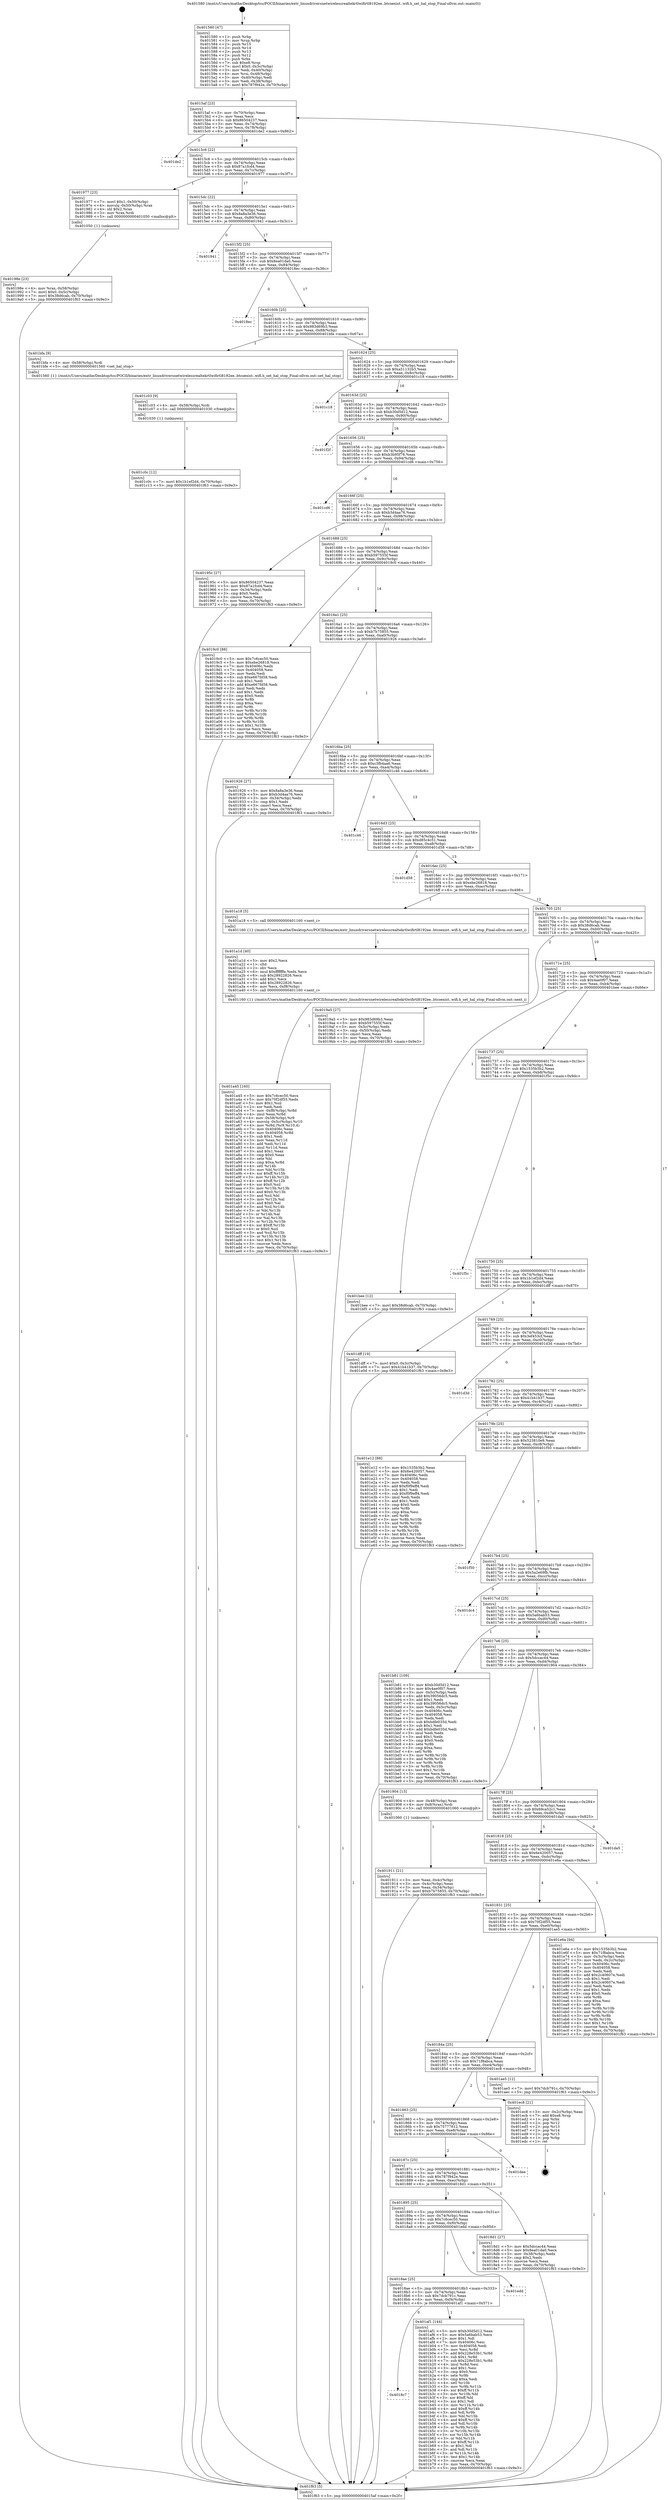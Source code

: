 digraph "0x401580" {
  label = "0x401580 (/mnt/c/Users/mathe/Desktop/tcc/POCII/binaries/extr_linuxdriversnetwirelessrealtekrtlwifirtl8192ee..btcoexist..wifi.h_set_hal_stop_Final-ollvm.out::main(0))"
  labelloc = "t"
  node[shape=record]

  Entry [label="",width=0.3,height=0.3,shape=circle,fillcolor=black,style=filled]
  "0x4015af" [label="{
     0x4015af [23]\l
     | [instrs]\l
     &nbsp;&nbsp;0x4015af \<+3\>: mov -0x70(%rbp),%eax\l
     &nbsp;&nbsp;0x4015b2 \<+2\>: mov %eax,%ecx\l
     &nbsp;&nbsp;0x4015b4 \<+6\>: sub $0x86504237,%ecx\l
     &nbsp;&nbsp;0x4015ba \<+3\>: mov %eax,-0x74(%rbp)\l
     &nbsp;&nbsp;0x4015bd \<+3\>: mov %ecx,-0x78(%rbp)\l
     &nbsp;&nbsp;0x4015c0 \<+6\>: je 0000000000401de2 \<main+0x862\>\l
  }"]
  "0x401de2" [label="{
     0x401de2\l
  }", style=dashed]
  "0x4015c6" [label="{
     0x4015c6 [22]\l
     | [instrs]\l
     &nbsp;&nbsp;0x4015c6 \<+5\>: jmp 00000000004015cb \<main+0x4b\>\l
     &nbsp;&nbsp;0x4015cb \<+3\>: mov -0x74(%rbp),%eax\l
     &nbsp;&nbsp;0x4015ce \<+5\>: sub $0x87a1fcd4,%eax\l
     &nbsp;&nbsp;0x4015d3 \<+3\>: mov %eax,-0x7c(%rbp)\l
     &nbsp;&nbsp;0x4015d6 \<+6\>: je 0000000000401977 \<main+0x3f7\>\l
  }"]
  Exit [label="",width=0.3,height=0.3,shape=circle,fillcolor=black,style=filled,peripheries=2]
  "0x401977" [label="{
     0x401977 [23]\l
     | [instrs]\l
     &nbsp;&nbsp;0x401977 \<+7\>: movl $0x1,-0x50(%rbp)\l
     &nbsp;&nbsp;0x40197e \<+4\>: movslq -0x50(%rbp),%rax\l
     &nbsp;&nbsp;0x401982 \<+4\>: shl $0x2,%rax\l
     &nbsp;&nbsp;0x401986 \<+3\>: mov %rax,%rdi\l
     &nbsp;&nbsp;0x401989 \<+5\>: call 0000000000401050 \<malloc@plt\>\l
     | [calls]\l
     &nbsp;&nbsp;0x401050 \{1\} (unknown)\l
  }"]
  "0x4015dc" [label="{
     0x4015dc [22]\l
     | [instrs]\l
     &nbsp;&nbsp;0x4015dc \<+5\>: jmp 00000000004015e1 \<main+0x61\>\l
     &nbsp;&nbsp;0x4015e1 \<+3\>: mov -0x74(%rbp),%eax\l
     &nbsp;&nbsp;0x4015e4 \<+5\>: sub $0x8a8a3e36,%eax\l
     &nbsp;&nbsp;0x4015e9 \<+3\>: mov %eax,-0x80(%rbp)\l
     &nbsp;&nbsp;0x4015ec \<+6\>: je 0000000000401941 \<main+0x3c1\>\l
  }"]
  "0x401c0c" [label="{
     0x401c0c [12]\l
     | [instrs]\l
     &nbsp;&nbsp;0x401c0c \<+7\>: movl $0x1b1ef2d4,-0x70(%rbp)\l
     &nbsp;&nbsp;0x401c13 \<+5\>: jmp 0000000000401f63 \<main+0x9e3\>\l
  }"]
  "0x401941" [label="{
     0x401941\l
  }", style=dashed]
  "0x4015f2" [label="{
     0x4015f2 [25]\l
     | [instrs]\l
     &nbsp;&nbsp;0x4015f2 \<+5\>: jmp 00000000004015f7 \<main+0x77\>\l
     &nbsp;&nbsp;0x4015f7 \<+3\>: mov -0x74(%rbp),%eax\l
     &nbsp;&nbsp;0x4015fa \<+5\>: sub $0x8ea01da0,%eax\l
     &nbsp;&nbsp;0x4015ff \<+6\>: mov %eax,-0x84(%rbp)\l
     &nbsp;&nbsp;0x401605 \<+6\>: je 00000000004018ec \<main+0x36c\>\l
  }"]
  "0x401c03" [label="{
     0x401c03 [9]\l
     | [instrs]\l
     &nbsp;&nbsp;0x401c03 \<+4\>: mov -0x58(%rbp),%rdi\l
     &nbsp;&nbsp;0x401c07 \<+5\>: call 0000000000401030 \<free@plt\>\l
     | [calls]\l
     &nbsp;&nbsp;0x401030 \{1\} (unknown)\l
  }"]
  "0x4018ec" [label="{
     0x4018ec\l
  }", style=dashed]
  "0x40160b" [label="{
     0x40160b [25]\l
     | [instrs]\l
     &nbsp;&nbsp;0x40160b \<+5\>: jmp 0000000000401610 \<main+0x90\>\l
     &nbsp;&nbsp;0x401610 \<+3\>: mov -0x74(%rbp),%eax\l
     &nbsp;&nbsp;0x401613 \<+5\>: sub $0x983d69b3,%eax\l
     &nbsp;&nbsp;0x401618 \<+6\>: mov %eax,-0x88(%rbp)\l
     &nbsp;&nbsp;0x40161e \<+6\>: je 0000000000401bfa \<main+0x67a\>\l
  }"]
  "0x4018c7" [label="{
     0x4018c7\l
  }", style=dashed]
  "0x401bfa" [label="{
     0x401bfa [9]\l
     | [instrs]\l
     &nbsp;&nbsp;0x401bfa \<+4\>: mov -0x58(%rbp),%rdi\l
     &nbsp;&nbsp;0x401bfe \<+5\>: call 0000000000401560 \<set_hal_stop\>\l
     | [calls]\l
     &nbsp;&nbsp;0x401560 \{1\} (/mnt/c/Users/mathe/Desktop/tcc/POCII/binaries/extr_linuxdriversnetwirelessrealtekrtlwifirtl8192ee..btcoexist..wifi.h_set_hal_stop_Final-ollvm.out::set_hal_stop)\l
  }"]
  "0x401624" [label="{
     0x401624 [25]\l
     | [instrs]\l
     &nbsp;&nbsp;0x401624 \<+5\>: jmp 0000000000401629 \<main+0xa9\>\l
     &nbsp;&nbsp;0x401629 \<+3\>: mov -0x74(%rbp),%eax\l
     &nbsp;&nbsp;0x40162c \<+5\>: sub $0xa51132b3,%eax\l
     &nbsp;&nbsp;0x401631 \<+6\>: mov %eax,-0x8c(%rbp)\l
     &nbsp;&nbsp;0x401637 \<+6\>: je 0000000000401c18 \<main+0x698\>\l
  }"]
  "0x401af1" [label="{
     0x401af1 [144]\l
     | [instrs]\l
     &nbsp;&nbsp;0x401af1 \<+5\>: mov $0xb30d5d12,%eax\l
     &nbsp;&nbsp;0x401af6 \<+5\>: mov $0x5a6bab53,%ecx\l
     &nbsp;&nbsp;0x401afb \<+2\>: mov $0x1,%dl\l
     &nbsp;&nbsp;0x401afd \<+7\>: mov 0x40406c,%esi\l
     &nbsp;&nbsp;0x401b04 \<+7\>: mov 0x404058,%edi\l
     &nbsp;&nbsp;0x401b0b \<+3\>: mov %esi,%r8d\l
     &nbsp;&nbsp;0x401b0e \<+7\>: add $0x228e53b1,%r8d\l
     &nbsp;&nbsp;0x401b15 \<+4\>: sub $0x1,%r8d\l
     &nbsp;&nbsp;0x401b19 \<+7\>: sub $0x228e53b1,%r8d\l
     &nbsp;&nbsp;0x401b20 \<+4\>: imul %r8d,%esi\l
     &nbsp;&nbsp;0x401b24 \<+3\>: and $0x1,%esi\l
     &nbsp;&nbsp;0x401b27 \<+3\>: cmp $0x0,%esi\l
     &nbsp;&nbsp;0x401b2a \<+4\>: sete %r9b\l
     &nbsp;&nbsp;0x401b2e \<+3\>: cmp $0xa,%edi\l
     &nbsp;&nbsp;0x401b31 \<+4\>: setl %r10b\l
     &nbsp;&nbsp;0x401b35 \<+3\>: mov %r9b,%r11b\l
     &nbsp;&nbsp;0x401b38 \<+4\>: xor $0xff,%r11b\l
     &nbsp;&nbsp;0x401b3c \<+3\>: mov %r10b,%bl\l
     &nbsp;&nbsp;0x401b3f \<+3\>: xor $0xff,%bl\l
     &nbsp;&nbsp;0x401b42 \<+3\>: xor $0x1,%dl\l
     &nbsp;&nbsp;0x401b45 \<+3\>: mov %r11b,%r14b\l
     &nbsp;&nbsp;0x401b48 \<+4\>: and $0xff,%r14b\l
     &nbsp;&nbsp;0x401b4c \<+3\>: and %dl,%r9b\l
     &nbsp;&nbsp;0x401b4f \<+3\>: mov %bl,%r15b\l
     &nbsp;&nbsp;0x401b52 \<+4\>: and $0xff,%r15b\l
     &nbsp;&nbsp;0x401b56 \<+3\>: and %dl,%r10b\l
     &nbsp;&nbsp;0x401b59 \<+3\>: or %r9b,%r14b\l
     &nbsp;&nbsp;0x401b5c \<+3\>: or %r10b,%r15b\l
     &nbsp;&nbsp;0x401b5f \<+3\>: xor %r15b,%r14b\l
     &nbsp;&nbsp;0x401b62 \<+3\>: or %bl,%r11b\l
     &nbsp;&nbsp;0x401b65 \<+4\>: xor $0xff,%r11b\l
     &nbsp;&nbsp;0x401b69 \<+3\>: or $0x1,%dl\l
     &nbsp;&nbsp;0x401b6c \<+3\>: and %dl,%r11b\l
     &nbsp;&nbsp;0x401b6f \<+3\>: or %r11b,%r14b\l
     &nbsp;&nbsp;0x401b72 \<+4\>: test $0x1,%r14b\l
     &nbsp;&nbsp;0x401b76 \<+3\>: cmovne %ecx,%eax\l
     &nbsp;&nbsp;0x401b79 \<+3\>: mov %eax,-0x70(%rbp)\l
     &nbsp;&nbsp;0x401b7c \<+5\>: jmp 0000000000401f63 \<main+0x9e3\>\l
  }"]
  "0x401c18" [label="{
     0x401c18\l
  }", style=dashed]
  "0x40163d" [label="{
     0x40163d [25]\l
     | [instrs]\l
     &nbsp;&nbsp;0x40163d \<+5\>: jmp 0000000000401642 \<main+0xc2\>\l
     &nbsp;&nbsp;0x401642 \<+3\>: mov -0x74(%rbp),%eax\l
     &nbsp;&nbsp;0x401645 \<+5\>: sub $0xb30d5d12,%eax\l
     &nbsp;&nbsp;0x40164a \<+6\>: mov %eax,-0x90(%rbp)\l
     &nbsp;&nbsp;0x401650 \<+6\>: je 0000000000401f2f \<main+0x9af\>\l
  }"]
  "0x4018ae" [label="{
     0x4018ae [25]\l
     | [instrs]\l
     &nbsp;&nbsp;0x4018ae \<+5\>: jmp 00000000004018b3 \<main+0x333\>\l
     &nbsp;&nbsp;0x4018b3 \<+3\>: mov -0x74(%rbp),%eax\l
     &nbsp;&nbsp;0x4018b6 \<+5\>: sub $0x7dcb791c,%eax\l
     &nbsp;&nbsp;0x4018bb \<+6\>: mov %eax,-0xf4(%rbp)\l
     &nbsp;&nbsp;0x4018c1 \<+6\>: je 0000000000401af1 \<main+0x571\>\l
  }"]
  "0x401f2f" [label="{
     0x401f2f\l
  }", style=dashed]
  "0x401656" [label="{
     0x401656 [25]\l
     | [instrs]\l
     &nbsp;&nbsp;0x401656 \<+5\>: jmp 000000000040165b \<main+0xdb\>\l
     &nbsp;&nbsp;0x40165b \<+3\>: mov -0x74(%rbp),%eax\l
     &nbsp;&nbsp;0x40165e \<+5\>: sub $0xb3b95f76,%eax\l
     &nbsp;&nbsp;0x401663 \<+6\>: mov %eax,-0x94(%rbp)\l
     &nbsp;&nbsp;0x401669 \<+6\>: je 0000000000401cd6 \<main+0x756\>\l
  }"]
  "0x401edd" [label="{
     0x401edd\l
  }", style=dashed]
  "0x401cd6" [label="{
     0x401cd6\l
  }", style=dashed]
  "0x40166f" [label="{
     0x40166f [25]\l
     | [instrs]\l
     &nbsp;&nbsp;0x40166f \<+5\>: jmp 0000000000401674 \<main+0xf4\>\l
     &nbsp;&nbsp;0x401674 \<+3\>: mov -0x74(%rbp),%eax\l
     &nbsp;&nbsp;0x401677 \<+5\>: sub $0xb3d4aa76,%eax\l
     &nbsp;&nbsp;0x40167c \<+6\>: mov %eax,-0x98(%rbp)\l
     &nbsp;&nbsp;0x401682 \<+6\>: je 000000000040195c \<main+0x3dc\>\l
  }"]
  "0x401a45" [label="{
     0x401a45 [160]\l
     | [instrs]\l
     &nbsp;&nbsp;0x401a45 \<+5\>: mov $0x7c6cec50,%ecx\l
     &nbsp;&nbsp;0x401a4a \<+5\>: mov $0x70f2df55,%edx\l
     &nbsp;&nbsp;0x401a4f \<+3\>: mov $0x1,%sil\l
     &nbsp;&nbsp;0x401a52 \<+2\>: xor %edi,%edi\l
     &nbsp;&nbsp;0x401a54 \<+7\>: mov -0xf8(%rbp),%r8d\l
     &nbsp;&nbsp;0x401a5b \<+4\>: imul %eax,%r8d\l
     &nbsp;&nbsp;0x401a5f \<+4\>: mov -0x58(%rbp),%r9\l
     &nbsp;&nbsp;0x401a63 \<+4\>: movslq -0x5c(%rbp),%r10\l
     &nbsp;&nbsp;0x401a67 \<+4\>: mov %r8d,(%r9,%r10,4)\l
     &nbsp;&nbsp;0x401a6b \<+7\>: mov 0x40406c,%eax\l
     &nbsp;&nbsp;0x401a72 \<+8\>: mov 0x404058,%r8d\l
     &nbsp;&nbsp;0x401a7a \<+3\>: sub $0x1,%edi\l
     &nbsp;&nbsp;0x401a7d \<+3\>: mov %eax,%r11d\l
     &nbsp;&nbsp;0x401a80 \<+3\>: add %edi,%r11d\l
     &nbsp;&nbsp;0x401a83 \<+4\>: imul %r11d,%eax\l
     &nbsp;&nbsp;0x401a87 \<+3\>: and $0x1,%eax\l
     &nbsp;&nbsp;0x401a8a \<+3\>: cmp $0x0,%eax\l
     &nbsp;&nbsp;0x401a8d \<+3\>: sete %bl\l
     &nbsp;&nbsp;0x401a90 \<+4\>: cmp $0xa,%r8d\l
     &nbsp;&nbsp;0x401a94 \<+4\>: setl %r14b\l
     &nbsp;&nbsp;0x401a98 \<+3\>: mov %bl,%r15b\l
     &nbsp;&nbsp;0x401a9b \<+4\>: xor $0xff,%r15b\l
     &nbsp;&nbsp;0x401a9f \<+3\>: mov %r14b,%r12b\l
     &nbsp;&nbsp;0x401aa2 \<+4\>: xor $0xff,%r12b\l
     &nbsp;&nbsp;0x401aa6 \<+4\>: xor $0x0,%sil\l
     &nbsp;&nbsp;0x401aaa \<+3\>: mov %r15b,%r13b\l
     &nbsp;&nbsp;0x401aad \<+4\>: and $0x0,%r13b\l
     &nbsp;&nbsp;0x401ab1 \<+3\>: and %sil,%bl\l
     &nbsp;&nbsp;0x401ab4 \<+3\>: mov %r12b,%al\l
     &nbsp;&nbsp;0x401ab7 \<+2\>: and $0x0,%al\l
     &nbsp;&nbsp;0x401ab9 \<+3\>: and %sil,%r14b\l
     &nbsp;&nbsp;0x401abc \<+3\>: or %bl,%r13b\l
     &nbsp;&nbsp;0x401abf \<+3\>: or %r14b,%al\l
     &nbsp;&nbsp;0x401ac2 \<+3\>: xor %al,%r13b\l
     &nbsp;&nbsp;0x401ac5 \<+3\>: or %r12b,%r15b\l
     &nbsp;&nbsp;0x401ac8 \<+4\>: xor $0xff,%r15b\l
     &nbsp;&nbsp;0x401acc \<+4\>: or $0x0,%sil\l
     &nbsp;&nbsp;0x401ad0 \<+3\>: and %sil,%r15b\l
     &nbsp;&nbsp;0x401ad3 \<+3\>: or %r15b,%r13b\l
     &nbsp;&nbsp;0x401ad6 \<+4\>: test $0x1,%r13b\l
     &nbsp;&nbsp;0x401ada \<+3\>: cmovne %edx,%ecx\l
     &nbsp;&nbsp;0x401add \<+3\>: mov %ecx,-0x70(%rbp)\l
     &nbsp;&nbsp;0x401ae0 \<+5\>: jmp 0000000000401f63 \<main+0x9e3\>\l
  }"]
  "0x40195c" [label="{
     0x40195c [27]\l
     | [instrs]\l
     &nbsp;&nbsp;0x40195c \<+5\>: mov $0x86504237,%eax\l
     &nbsp;&nbsp;0x401961 \<+5\>: mov $0x87a1fcd4,%ecx\l
     &nbsp;&nbsp;0x401966 \<+3\>: mov -0x34(%rbp),%edx\l
     &nbsp;&nbsp;0x401969 \<+3\>: cmp $0x0,%edx\l
     &nbsp;&nbsp;0x40196c \<+3\>: cmove %ecx,%eax\l
     &nbsp;&nbsp;0x40196f \<+3\>: mov %eax,-0x70(%rbp)\l
     &nbsp;&nbsp;0x401972 \<+5\>: jmp 0000000000401f63 \<main+0x9e3\>\l
  }"]
  "0x401688" [label="{
     0x401688 [25]\l
     | [instrs]\l
     &nbsp;&nbsp;0x401688 \<+5\>: jmp 000000000040168d \<main+0x10d\>\l
     &nbsp;&nbsp;0x40168d \<+3\>: mov -0x74(%rbp),%eax\l
     &nbsp;&nbsp;0x401690 \<+5\>: sub $0xb597555f,%eax\l
     &nbsp;&nbsp;0x401695 \<+6\>: mov %eax,-0x9c(%rbp)\l
     &nbsp;&nbsp;0x40169b \<+6\>: je 00000000004019c0 \<main+0x440\>\l
  }"]
  "0x401a1d" [label="{
     0x401a1d [40]\l
     | [instrs]\l
     &nbsp;&nbsp;0x401a1d \<+5\>: mov $0x2,%ecx\l
     &nbsp;&nbsp;0x401a22 \<+1\>: cltd\l
     &nbsp;&nbsp;0x401a23 \<+2\>: idiv %ecx\l
     &nbsp;&nbsp;0x401a25 \<+6\>: imul $0xfffffffe,%edx,%ecx\l
     &nbsp;&nbsp;0x401a2b \<+6\>: sub $0x28922826,%ecx\l
     &nbsp;&nbsp;0x401a31 \<+3\>: add $0x1,%ecx\l
     &nbsp;&nbsp;0x401a34 \<+6\>: add $0x28922826,%ecx\l
     &nbsp;&nbsp;0x401a3a \<+6\>: mov %ecx,-0xf8(%rbp)\l
     &nbsp;&nbsp;0x401a40 \<+5\>: call 0000000000401160 \<next_i\>\l
     | [calls]\l
     &nbsp;&nbsp;0x401160 \{1\} (/mnt/c/Users/mathe/Desktop/tcc/POCII/binaries/extr_linuxdriversnetwirelessrealtekrtlwifirtl8192ee..btcoexist..wifi.h_set_hal_stop_Final-ollvm.out::next_i)\l
  }"]
  "0x4019c0" [label="{
     0x4019c0 [88]\l
     | [instrs]\l
     &nbsp;&nbsp;0x4019c0 \<+5\>: mov $0x7c6cec50,%eax\l
     &nbsp;&nbsp;0x4019c5 \<+5\>: mov $0xebe26818,%ecx\l
     &nbsp;&nbsp;0x4019ca \<+7\>: mov 0x40406c,%edx\l
     &nbsp;&nbsp;0x4019d1 \<+7\>: mov 0x404058,%esi\l
     &nbsp;&nbsp;0x4019d8 \<+2\>: mov %edx,%edi\l
     &nbsp;&nbsp;0x4019da \<+6\>: sub $0xe667fd58,%edi\l
     &nbsp;&nbsp;0x4019e0 \<+3\>: sub $0x1,%edi\l
     &nbsp;&nbsp;0x4019e3 \<+6\>: add $0xe667fd58,%edi\l
     &nbsp;&nbsp;0x4019e9 \<+3\>: imul %edi,%edx\l
     &nbsp;&nbsp;0x4019ec \<+3\>: and $0x1,%edx\l
     &nbsp;&nbsp;0x4019ef \<+3\>: cmp $0x0,%edx\l
     &nbsp;&nbsp;0x4019f2 \<+4\>: sete %r8b\l
     &nbsp;&nbsp;0x4019f6 \<+3\>: cmp $0xa,%esi\l
     &nbsp;&nbsp;0x4019f9 \<+4\>: setl %r9b\l
     &nbsp;&nbsp;0x4019fd \<+3\>: mov %r8b,%r10b\l
     &nbsp;&nbsp;0x401a00 \<+3\>: and %r9b,%r10b\l
     &nbsp;&nbsp;0x401a03 \<+3\>: xor %r9b,%r8b\l
     &nbsp;&nbsp;0x401a06 \<+3\>: or %r8b,%r10b\l
     &nbsp;&nbsp;0x401a09 \<+4\>: test $0x1,%r10b\l
     &nbsp;&nbsp;0x401a0d \<+3\>: cmovne %ecx,%eax\l
     &nbsp;&nbsp;0x401a10 \<+3\>: mov %eax,-0x70(%rbp)\l
     &nbsp;&nbsp;0x401a13 \<+5\>: jmp 0000000000401f63 \<main+0x9e3\>\l
  }"]
  "0x4016a1" [label="{
     0x4016a1 [25]\l
     | [instrs]\l
     &nbsp;&nbsp;0x4016a1 \<+5\>: jmp 00000000004016a6 \<main+0x126\>\l
     &nbsp;&nbsp;0x4016a6 \<+3\>: mov -0x74(%rbp),%eax\l
     &nbsp;&nbsp;0x4016a9 \<+5\>: sub $0xb7b75855,%eax\l
     &nbsp;&nbsp;0x4016ae \<+6\>: mov %eax,-0xa0(%rbp)\l
     &nbsp;&nbsp;0x4016b4 \<+6\>: je 0000000000401926 \<main+0x3a6\>\l
  }"]
  "0x40198e" [label="{
     0x40198e [23]\l
     | [instrs]\l
     &nbsp;&nbsp;0x40198e \<+4\>: mov %rax,-0x58(%rbp)\l
     &nbsp;&nbsp;0x401992 \<+7\>: movl $0x0,-0x5c(%rbp)\l
     &nbsp;&nbsp;0x401999 \<+7\>: movl $0x38d6cab,-0x70(%rbp)\l
     &nbsp;&nbsp;0x4019a0 \<+5\>: jmp 0000000000401f63 \<main+0x9e3\>\l
  }"]
  "0x401926" [label="{
     0x401926 [27]\l
     | [instrs]\l
     &nbsp;&nbsp;0x401926 \<+5\>: mov $0x8a8a3e36,%eax\l
     &nbsp;&nbsp;0x40192b \<+5\>: mov $0xb3d4aa76,%ecx\l
     &nbsp;&nbsp;0x401930 \<+3\>: mov -0x34(%rbp),%edx\l
     &nbsp;&nbsp;0x401933 \<+3\>: cmp $0x1,%edx\l
     &nbsp;&nbsp;0x401936 \<+3\>: cmovl %ecx,%eax\l
     &nbsp;&nbsp;0x401939 \<+3\>: mov %eax,-0x70(%rbp)\l
     &nbsp;&nbsp;0x40193c \<+5\>: jmp 0000000000401f63 \<main+0x9e3\>\l
  }"]
  "0x4016ba" [label="{
     0x4016ba [25]\l
     | [instrs]\l
     &nbsp;&nbsp;0x4016ba \<+5\>: jmp 00000000004016bf \<main+0x13f\>\l
     &nbsp;&nbsp;0x4016bf \<+3\>: mov -0x74(%rbp),%eax\l
     &nbsp;&nbsp;0x4016c2 \<+5\>: sub $0xc3fb4aa6,%eax\l
     &nbsp;&nbsp;0x4016c7 \<+6\>: mov %eax,-0xa4(%rbp)\l
     &nbsp;&nbsp;0x4016cd \<+6\>: je 0000000000401c46 \<main+0x6c6\>\l
  }"]
  "0x401911" [label="{
     0x401911 [21]\l
     | [instrs]\l
     &nbsp;&nbsp;0x401911 \<+3\>: mov %eax,-0x4c(%rbp)\l
     &nbsp;&nbsp;0x401914 \<+3\>: mov -0x4c(%rbp),%eax\l
     &nbsp;&nbsp;0x401917 \<+3\>: mov %eax,-0x34(%rbp)\l
     &nbsp;&nbsp;0x40191a \<+7\>: movl $0xb7b75855,-0x70(%rbp)\l
     &nbsp;&nbsp;0x401921 \<+5\>: jmp 0000000000401f63 \<main+0x9e3\>\l
  }"]
  "0x401c46" [label="{
     0x401c46\l
  }", style=dashed]
  "0x4016d3" [label="{
     0x4016d3 [25]\l
     | [instrs]\l
     &nbsp;&nbsp;0x4016d3 \<+5\>: jmp 00000000004016d8 \<main+0x158\>\l
     &nbsp;&nbsp;0x4016d8 \<+3\>: mov -0x74(%rbp),%eax\l
     &nbsp;&nbsp;0x4016db \<+5\>: sub $0xd85c4c51,%eax\l
     &nbsp;&nbsp;0x4016e0 \<+6\>: mov %eax,-0xa8(%rbp)\l
     &nbsp;&nbsp;0x4016e6 \<+6\>: je 0000000000401d58 \<main+0x7d8\>\l
  }"]
  "0x401580" [label="{
     0x401580 [47]\l
     | [instrs]\l
     &nbsp;&nbsp;0x401580 \<+1\>: push %rbp\l
     &nbsp;&nbsp;0x401581 \<+3\>: mov %rsp,%rbp\l
     &nbsp;&nbsp;0x401584 \<+2\>: push %r15\l
     &nbsp;&nbsp;0x401586 \<+2\>: push %r14\l
     &nbsp;&nbsp;0x401588 \<+2\>: push %r13\l
     &nbsp;&nbsp;0x40158a \<+2\>: push %r12\l
     &nbsp;&nbsp;0x40158c \<+1\>: push %rbx\l
     &nbsp;&nbsp;0x40158d \<+7\>: sub $0xe8,%rsp\l
     &nbsp;&nbsp;0x401594 \<+7\>: movl $0x0,-0x3c(%rbp)\l
     &nbsp;&nbsp;0x40159b \<+3\>: mov %edi,-0x40(%rbp)\l
     &nbsp;&nbsp;0x40159e \<+4\>: mov %rsi,-0x48(%rbp)\l
     &nbsp;&nbsp;0x4015a2 \<+3\>: mov -0x40(%rbp),%edi\l
     &nbsp;&nbsp;0x4015a5 \<+3\>: mov %edi,-0x38(%rbp)\l
     &nbsp;&nbsp;0x4015a8 \<+7\>: movl $0x787f942e,-0x70(%rbp)\l
  }"]
  "0x401d58" [label="{
     0x401d58\l
  }", style=dashed]
  "0x4016ec" [label="{
     0x4016ec [25]\l
     | [instrs]\l
     &nbsp;&nbsp;0x4016ec \<+5\>: jmp 00000000004016f1 \<main+0x171\>\l
     &nbsp;&nbsp;0x4016f1 \<+3\>: mov -0x74(%rbp),%eax\l
     &nbsp;&nbsp;0x4016f4 \<+5\>: sub $0xebe26818,%eax\l
     &nbsp;&nbsp;0x4016f9 \<+6\>: mov %eax,-0xac(%rbp)\l
     &nbsp;&nbsp;0x4016ff \<+6\>: je 0000000000401a18 \<main+0x498\>\l
  }"]
  "0x401f63" [label="{
     0x401f63 [5]\l
     | [instrs]\l
     &nbsp;&nbsp;0x401f63 \<+5\>: jmp 00000000004015af \<main+0x2f\>\l
  }"]
  "0x401a18" [label="{
     0x401a18 [5]\l
     | [instrs]\l
     &nbsp;&nbsp;0x401a18 \<+5\>: call 0000000000401160 \<next_i\>\l
     | [calls]\l
     &nbsp;&nbsp;0x401160 \{1\} (/mnt/c/Users/mathe/Desktop/tcc/POCII/binaries/extr_linuxdriversnetwirelessrealtekrtlwifirtl8192ee..btcoexist..wifi.h_set_hal_stop_Final-ollvm.out::next_i)\l
  }"]
  "0x401705" [label="{
     0x401705 [25]\l
     | [instrs]\l
     &nbsp;&nbsp;0x401705 \<+5\>: jmp 000000000040170a \<main+0x18a\>\l
     &nbsp;&nbsp;0x40170a \<+3\>: mov -0x74(%rbp),%eax\l
     &nbsp;&nbsp;0x40170d \<+5\>: sub $0x38d6cab,%eax\l
     &nbsp;&nbsp;0x401712 \<+6\>: mov %eax,-0xb0(%rbp)\l
     &nbsp;&nbsp;0x401718 \<+6\>: je 00000000004019a5 \<main+0x425\>\l
  }"]
  "0x401895" [label="{
     0x401895 [25]\l
     | [instrs]\l
     &nbsp;&nbsp;0x401895 \<+5\>: jmp 000000000040189a \<main+0x31a\>\l
     &nbsp;&nbsp;0x40189a \<+3\>: mov -0x74(%rbp),%eax\l
     &nbsp;&nbsp;0x40189d \<+5\>: sub $0x7c6cec50,%eax\l
     &nbsp;&nbsp;0x4018a2 \<+6\>: mov %eax,-0xf0(%rbp)\l
     &nbsp;&nbsp;0x4018a8 \<+6\>: je 0000000000401edd \<main+0x95d\>\l
  }"]
  "0x4019a5" [label="{
     0x4019a5 [27]\l
     | [instrs]\l
     &nbsp;&nbsp;0x4019a5 \<+5\>: mov $0x983d69b3,%eax\l
     &nbsp;&nbsp;0x4019aa \<+5\>: mov $0xb597555f,%ecx\l
     &nbsp;&nbsp;0x4019af \<+3\>: mov -0x5c(%rbp),%edx\l
     &nbsp;&nbsp;0x4019b2 \<+3\>: cmp -0x50(%rbp),%edx\l
     &nbsp;&nbsp;0x4019b5 \<+3\>: cmovl %ecx,%eax\l
     &nbsp;&nbsp;0x4019b8 \<+3\>: mov %eax,-0x70(%rbp)\l
     &nbsp;&nbsp;0x4019bb \<+5\>: jmp 0000000000401f63 \<main+0x9e3\>\l
  }"]
  "0x40171e" [label="{
     0x40171e [25]\l
     | [instrs]\l
     &nbsp;&nbsp;0x40171e \<+5\>: jmp 0000000000401723 \<main+0x1a3\>\l
     &nbsp;&nbsp;0x401723 \<+3\>: mov -0x74(%rbp),%eax\l
     &nbsp;&nbsp;0x401726 \<+5\>: sub $0x4ae0f07,%eax\l
     &nbsp;&nbsp;0x40172b \<+6\>: mov %eax,-0xb4(%rbp)\l
     &nbsp;&nbsp;0x401731 \<+6\>: je 0000000000401bee \<main+0x66e\>\l
  }"]
  "0x4018d1" [label="{
     0x4018d1 [27]\l
     | [instrs]\l
     &nbsp;&nbsp;0x4018d1 \<+5\>: mov $0x5dccac44,%eax\l
     &nbsp;&nbsp;0x4018d6 \<+5\>: mov $0x8ea01da0,%ecx\l
     &nbsp;&nbsp;0x4018db \<+3\>: mov -0x38(%rbp),%edx\l
     &nbsp;&nbsp;0x4018de \<+3\>: cmp $0x2,%edx\l
     &nbsp;&nbsp;0x4018e1 \<+3\>: cmovne %ecx,%eax\l
     &nbsp;&nbsp;0x4018e4 \<+3\>: mov %eax,-0x70(%rbp)\l
     &nbsp;&nbsp;0x4018e7 \<+5\>: jmp 0000000000401f63 \<main+0x9e3\>\l
  }"]
  "0x401bee" [label="{
     0x401bee [12]\l
     | [instrs]\l
     &nbsp;&nbsp;0x401bee \<+7\>: movl $0x38d6cab,-0x70(%rbp)\l
     &nbsp;&nbsp;0x401bf5 \<+5\>: jmp 0000000000401f63 \<main+0x9e3\>\l
  }"]
  "0x401737" [label="{
     0x401737 [25]\l
     | [instrs]\l
     &nbsp;&nbsp;0x401737 \<+5\>: jmp 000000000040173c \<main+0x1bc\>\l
     &nbsp;&nbsp;0x40173c \<+3\>: mov -0x74(%rbp),%eax\l
     &nbsp;&nbsp;0x40173f \<+5\>: sub $0x1535b3b2,%eax\l
     &nbsp;&nbsp;0x401744 \<+6\>: mov %eax,-0xb8(%rbp)\l
     &nbsp;&nbsp;0x40174a \<+6\>: je 0000000000401f5c \<main+0x9dc\>\l
  }"]
  "0x40187c" [label="{
     0x40187c [25]\l
     | [instrs]\l
     &nbsp;&nbsp;0x40187c \<+5\>: jmp 0000000000401881 \<main+0x301\>\l
     &nbsp;&nbsp;0x401881 \<+3\>: mov -0x74(%rbp),%eax\l
     &nbsp;&nbsp;0x401884 \<+5\>: sub $0x787f942e,%eax\l
     &nbsp;&nbsp;0x401889 \<+6\>: mov %eax,-0xec(%rbp)\l
     &nbsp;&nbsp;0x40188f \<+6\>: je 00000000004018d1 \<main+0x351\>\l
  }"]
  "0x401f5c" [label="{
     0x401f5c\l
  }", style=dashed]
  "0x401750" [label="{
     0x401750 [25]\l
     | [instrs]\l
     &nbsp;&nbsp;0x401750 \<+5\>: jmp 0000000000401755 \<main+0x1d5\>\l
     &nbsp;&nbsp;0x401755 \<+3\>: mov -0x74(%rbp),%eax\l
     &nbsp;&nbsp;0x401758 \<+5\>: sub $0x1b1ef2d4,%eax\l
     &nbsp;&nbsp;0x40175d \<+6\>: mov %eax,-0xbc(%rbp)\l
     &nbsp;&nbsp;0x401763 \<+6\>: je 0000000000401dff \<main+0x87f\>\l
  }"]
  "0x401dee" [label="{
     0x401dee\l
  }", style=dashed]
  "0x401dff" [label="{
     0x401dff [19]\l
     | [instrs]\l
     &nbsp;&nbsp;0x401dff \<+7\>: movl $0x0,-0x3c(%rbp)\l
     &nbsp;&nbsp;0x401e06 \<+7\>: movl $0x41b41b37,-0x70(%rbp)\l
     &nbsp;&nbsp;0x401e0d \<+5\>: jmp 0000000000401f63 \<main+0x9e3\>\l
  }"]
  "0x401769" [label="{
     0x401769 [25]\l
     | [instrs]\l
     &nbsp;&nbsp;0x401769 \<+5\>: jmp 000000000040176e \<main+0x1ee\>\l
     &nbsp;&nbsp;0x40176e \<+3\>: mov -0x74(%rbp),%eax\l
     &nbsp;&nbsp;0x401771 \<+5\>: sub $0x3ef453cf,%eax\l
     &nbsp;&nbsp;0x401776 \<+6\>: mov %eax,-0xc0(%rbp)\l
     &nbsp;&nbsp;0x40177c \<+6\>: je 0000000000401d3d \<main+0x7bd\>\l
  }"]
  "0x401863" [label="{
     0x401863 [25]\l
     | [instrs]\l
     &nbsp;&nbsp;0x401863 \<+5\>: jmp 0000000000401868 \<main+0x2e8\>\l
     &nbsp;&nbsp;0x401868 \<+3\>: mov -0x74(%rbp),%eax\l
     &nbsp;&nbsp;0x40186b \<+5\>: sub $0x75777812,%eax\l
     &nbsp;&nbsp;0x401870 \<+6\>: mov %eax,-0xe8(%rbp)\l
     &nbsp;&nbsp;0x401876 \<+6\>: je 0000000000401dee \<main+0x86e\>\l
  }"]
  "0x401d3d" [label="{
     0x401d3d\l
  }", style=dashed]
  "0x401782" [label="{
     0x401782 [25]\l
     | [instrs]\l
     &nbsp;&nbsp;0x401782 \<+5\>: jmp 0000000000401787 \<main+0x207\>\l
     &nbsp;&nbsp;0x401787 \<+3\>: mov -0x74(%rbp),%eax\l
     &nbsp;&nbsp;0x40178a \<+5\>: sub $0x41b41b37,%eax\l
     &nbsp;&nbsp;0x40178f \<+6\>: mov %eax,-0xc4(%rbp)\l
     &nbsp;&nbsp;0x401795 \<+6\>: je 0000000000401e12 \<main+0x892\>\l
  }"]
  "0x401ec8" [label="{
     0x401ec8 [21]\l
     | [instrs]\l
     &nbsp;&nbsp;0x401ec8 \<+3\>: mov -0x2c(%rbp),%eax\l
     &nbsp;&nbsp;0x401ecb \<+7\>: add $0xe8,%rsp\l
     &nbsp;&nbsp;0x401ed2 \<+1\>: pop %rbx\l
     &nbsp;&nbsp;0x401ed3 \<+2\>: pop %r12\l
     &nbsp;&nbsp;0x401ed5 \<+2\>: pop %r13\l
     &nbsp;&nbsp;0x401ed7 \<+2\>: pop %r14\l
     &nbsp;&nbsp;0x401ed9 \<+2\>: pop %r15\l
     &nbsp;&nbsp;0x401edb \<+1\>: pop %rbp\l
     &nbsp;&nbsp;0x401edc \<+1\>: ret\l
  }"]
  "0x401e12" [label="{
     0x401e12 [88]\l
     | [instrs]\l
     &nbsp;&nbsp;0x401e12 \<+5\>: mov $0x1535b3b2,%eax\l
     &nbsp;&nbsp;0x401e17 \<+5\>: mov $0x6e420057,%ecx\l
     &nbsp;&nbsp;0x401e1c \<+7\>: mov 0x40406c,%edx\l
     &nbsp;&nbsp;0x401e23 \<+7\>: mov 0x404058,%esi\l
     &nbsp;&nbsp;0x401e2a \<+2\>: mov %edx,%edi\l
     &nbsp;&nbsp;0x401e2c \<+6\>: add $0xf0f9eff4,%edi\l
     &nbsp;&nbsp;0x401e32 \<+3\>: sub $0x1,%edi\l
     &nbsp;&nbsp;0x401e35 \<+6\>: sub $0xf0f9eff4,%edi\l
     &nbsp;&nbsp;0x401e3b \<+3\>: imul %edi,%edx\l
     &nbsp;&nbsp;0x401e3e \<+3\>: and $0x1,%edx\l
     &nbsp;&nbsp;0x401e41 \<+3\>: cmp $0x0,%edx\l
     &nbsp;&nbsp;0x401e44 \<+4\>: sete %r8b\l
     &nbsp;&nbsp;0x401e48 \<+3\>: cmp $0xa,%esi\l
     &nbsp;&nbsp;0x401e4b \<+4\>: setl %r9b\l
     &nbsp;&nbsp;0x401e4f \<+3\>: mov %r8b,%r10b\l
     &nbsp;&nbsp;0x401e52 \<+3\>: and %r9b,%r10b\l
     &nbsp;&nbsp;0x401e55 \<+3\>: xor %r9b,%r8b\l
     &nbsp;&nbsp;0x401e58 \<+3\>: or %r8b,%r10b\l
     &nbsp;&nbsp;0x401e5b \<+4\>: test $0x1,%r10b\l
     &nbsp;&nbsp;0x401e5f \<+3\>: cmovne %ecx,%eax\l
     &nbsp;&nbsp;0x401e62 \<+3\>: mov %eax,-0x70(%rbp)\l
     &nbsp;&nbsp;0x401e65 \<+5\>: jmp 0000000000401f63 \<main+0x9e3\>\l
  }"]
  "0x40179b" [label="{
     0x40179b [25]\l
     | [instrs]\l
     &nbsp;&nbsp;0x40179b \<+5\>: jmp 00000000004017a0 \<main+0x220\>\l
     &nbsp;&nbsp;0x4017a0 \<+3\>: mov -0x74(%rbp),%eax\l
     &nbsp;&nbsp;0x4017a3 \<+5\>: sub $0x523810e9,%eax\l
     &nbsp;&nbsp;0x4017a8 \<+6\>: mov %eax,-0xc8(%rbp)\l
     &nbsp;&nbsp;0x4017ae \<+6\>: je 0000000000401f50 \<main+0x9d0\>\l
  }"]
  "0x40184a" [label="{
     0x40184a [25]\l
     | [instrs]\l
     &nbsp;&nbsp;0x40184a \<+5\>: jmp 000000000040184f \<main+0x2cf\>\l
     &nbsp;&nbsp;0x40184f \<+3\>: mov -0x74(%rbp),%eax\l
     &nbsp;&nbsp;0x401852 \<+5\>: sub $0x71f8abca,%eax\l
     &nbsp;&nbsp;0x401857 \<+6\>: mov %eax,-0xe4(%rbp)\l
     &nbsp;&nbsp;0x40185d \<+6\>: je 0000000000401ec8 \<main+0x948\>\l
  }"]
  "0x401f50" [label="{
     0x401f50\l
  }", style=dashed]
  "0x4017b4" [label="{
     0x4017b4 [25]\l
     | [instrs]\l
     &nbsp;&nbsp;0x4017b4 \<+5\>: jmp 00000000004017b9 \<main+0x239\>\l
     &nbsp;&nbsp;0x4017b9 \<+3\>: mov -0x74(%rbp),%eax\l
     &nbsp;&nbsp;0x4017bc \<+5\>: sub $0x5a2e69fb,%eax\l
     &nbsp;&nbsp;0x4017c1 \<+6\>: mov %eax,-0xcc(%rbp)\l
     &nbsp;&nbsp;0x4017c7 \<+6\>: je 0000000000401dc4 \<main+0x844\>\l
  }"]
  "0x401ae5" [label="{
     0x401ae5 [12]\l
     | [instrs]\l
     &nbsp;&nbsp;0x401ae5 \<+7\>: movl $0x7dcb791c,-0x70(%rbp)\l
     &nbsp;&nbsp;0x401aec \<+5\>: jmp 0000000000401f63 \<main+0x9e3\>\l
  }"]
  "0x401dc4" [label="{
     0x401dc4\l
  }", style=dashed]
  "0x4017cd" [label="{
     0x4017cd [25]\l
     | [instrs]\l
     &nbsp;&nbsp;0x4017cd \<+5\>: jmp 00000000004017d2 \<main+0x252\>\l
     &nbsp;&nbsp;0x4017d2 \<+3\>: mov -0x74(%rbp),%eax\l
     &nbsp;&nbsp;0x4017d5 \<+5\>: sub $0x5a6bab53,%eax\l
     &nbsp;&nbsp;0x4017da \<+6\>: mov %eax,-0xd0(%rbp)\l
     &nbsp;&nbsp;0x4017e0 \<+6\>: je 0000000000401b81 \<main+0x601\>\l
  }"]
  "0x401831" [label="{
     0x401831 [25]\l
     | [instrs]\l
     &nbsp;&nbsp;0x401831 \<+5\>: jmp 0000000000401836 \<main+0x2b6\>\l
     &nbsp;&nbsp;0x401836 \<+3\>: mov -0x74(%rbp),%eax\l
     &nbsp;&nbsp;0x401839 \<+5\>: sub $0x70f2df55,%eax\l
     &nbsp;&nbsp;0x40183e \<+6\>: mov %eax,-0xe0(%rbp)\l
     &nbsp;&nbsp;0x401844 \<+6\>: je 0000000000401ae5 \<main+0x565\>\l
  }"]
  "0x401b81" [label="{
     0x401b81 [109]\l
     | [instrs]\l
     &nbsp;&nbsp;0x401b81 \<+5\>: mov $0xb30d5d12,%eax\l
     &nbsp;&nbsp;0x401b86 \<+5\>: mov $0x4ae0f07,%ecx\l
     &nbsp;&nbsp;0x401b8b \<+3\>: mov -0x5c(%rbp),%edx\l
     &nbsp;&nbsp;0x401b8e \<+6\>: add $0x39056dc5,%edx\l
     &nbsp;&nbsp;0x401b94 \<+3\>: add $0x1,%edx\l
     &nbsp;&nbsp;0x401b97 \<+6\>: sub $0x39056dc5,%edx\l
     &nbsp;&nbsp;0x401b9d \<+3\>: mov %edx,-0x5c(%rbp)\l
     &nbsp;&nbsp;0x401ba0 \<+7\>: mov 0x40406c,%edx\l
     &nbsp;&nbsp;0x401ba7 \<+7\>: mov 0x404058,%esi\l
     &nbsp;&nbsp;0x401bae \<+2\>: mov %edx,%edi\l
     &nbsp;&nbsp;0x401bb0 \<+6\>: sub $0xbdfe035d,%edi\l
     &nbsp;&nbsp;0x401bb6 \<+3\>: sub $0x1,%edi\l
     &nbsp;&nbsp;0x401bb9 \<+6\>: add $0xbdfe035d,%edi\l
     &nbsp;&nbsp;0x401bbf \<+3\>: imul %edi,%edx\l
     &nbsp;&nbsp;0x401bc2 \<+3\>: and $0x1,%edx\l
     &nbsp;&nbsp;0x401bc5 \<+3\>: cmp $0x0,%edx\l
     &nbsp;&nbsp;0x401bc8 \<+4\>: sete %r8b\l
     &nbsp;&nbsp;0x401bcc \<+3\>: cmp $0xa,%esi\l
     &nbsp;&nbsp;0x401bcf \<+4\>: setl %r9b\l
     &nbsp;&nbsp;0x401bd3 \<+3\>: mov %r8b,%r10b\l
     &nbsp;&nbsp;0x401bd6 \<+3\>: and %r9b,%r10b\l
     &nbsp;&nbsp;0x401bd9 \<+3\>: xor %r9b,%r8b\l
     &nbsp;&nbsp;0x401bdc \<+3\>: or %r8b,%r10b\l
     &nbsp;&nbsp;0x401bdf \<+4\>: test $0x1,%r10b\l
     &nbsp;&nbsp;0x401be3 \<+3\>: cmovne %ecx,%eax\l
     &nbsp;&nbsp;0x401be6 \<+3\>: mov %eax,-0x70(%rbp)\l
     &nbsp;&nbsp;0x401be9 \<+5\>: jmp 0000000000401f63 \<main+0x9e3\>\l
  }"]
  "0x4017e6" [label="{
     0x4017e6 [25]\l
     | [instrs]\l
     &nbsp;&nbsp;0x4017e6 \<+5\>: jmp 00000000004017eb \<main+0x26b\>\l
     &nbsp;&nbsp;0x4017eb \<+3\>: mov -0x74(%rbp),%eax\l
     &nbsp;&nbsp;0x4017ee \<+5\>: sub $0x5dccac44,%eax\l
     &nbsp;&nbsp;0x4017f3 \<+6\>: mov %eax,-0xd4(%rbp)\l
     &nbsp;&nbsp;0x4017f9 \<+6\>: je 0000000000401904 \<main+0x384\>\l
  }"]
  "0x401e6a" [label="{
     0x401e6a [94]\l
     | [instrs]\l
     &nbsp;&nbsp;0x401e6a \<+5\>: mov $0x1535b3b2,%eax\l
     &nbsp;&nbsp;0x401e6f \<+5\>: mov $0x71f8abca,%ecx\l
     &nbsp;&nbsp;0x401e74 \<+3\>: mov -0x3c(%rbp),%edx\l
     &nbsp;&nbsp;0x401e77 \<+3\>: mov %edx,-0x2c(%rbp)\l
     &nbsp;&nbsp;0x401e7a \<+7\>: mov 0x40406c,%edx\l
     &nbsp;&nbsp;0x401e81 \<+7\>: mov 0x404058,%esi\l
     &nbsp;&nbsp;0x401e88 \<+2\>: mov %edx,%edi\l
     &nbsp;&nbsp;0x401e8a \<+6\>: add $0x2c40607e,%edi\l
     &nbsp;&nbsp;0x401e90 \<+3\>: sub $0x1,%edi\l
     &nbsp;&nbsp;0x401e93 \<+6\>: sub $0x2c40607e,%edi\l
     &nbsp;&nbsp;0x401e99 \<+3\>: imul %edi,%edx\l
     &nbsp;&nbsp;0x401e9c \<+3\>: and $0x1,%edx\l
     &nbsp;&nbsp;0x401e9f \<+3\>: cmp $0x0,%edx\l
     &nbsp;&nbsp;0x401ea2 \<+4\>: sete %r8b\l
     &nbsp;&nbsp;0x401ea6 \<+3\>: cmp $0xa,%esi\l
     &nbsp;&nbsp;0x401ea9 \<+4\>: setl %r9b\l
     &nbsp;&nbsp;0x401ead \<+3\>: mov %r8b,%r10b\l
     &nbsp;&nbsp;0x401eb0 \<+3\>: and %r9b,%r10b\l
     &nbsp;&nbsp;0x401eb3 \<+3\>: xor %r9b,%r8b\l
     &nbsp;&nbsp;0x401eb6 \<+3\>: or %r8b,%r10b\l
     &nbsp;&nbsp;0x401eb9 \<+4\>: test $0x1,%r10b\l
     &nbsp;&nbsp;0x401ebd \<+3\>: cmovne %ecx,%eax\l
     &nbsp;&nbsp;0x401ec0 \<+3\>: mov %eax,-0x70(%rbp)\l
     &nbsp;&nbsp;0x401ec3 \<+5\>: jmp 0000000000401f63 \<main+0x9e3\>\l
  }"]
  "0x401904" [label="{
     0x401904 [13]\l
     | [instrs]\l
     &nbsp;&nbsp;0x401904 \<+4\>: mov -0x48(%rbp),%rax\l
     &nbsp;&nbsp;0x401908 \<+4\>: mov 0x8(%rax),%rdi\l
     &nbsp;&nbsp;0x40190c \<+5\>: call 0000000000401060 \<atoi@plt\>\l
     | [calls]\l
     &nbsp;&nbsp;0x401060 \{1\} (unknown)\l
  }"]
  "0x4017ff" [label="{
     0x4017ff [25]\l
     | [instrs]\l
     &nbsp;&nbsp;0x4017ff \<+5\>: jmp 0000000000401804 \<main+0x284\>\l
     &nbsp;&nbsp;0x401804 \<+3\>: mov -0x74(%rbp),%eax\l
     &nbsp;&nbsp;0x401807 \<+5\>: sub $0x69ca52c1,%eax\l
     &nbsp;&nbsp;0x40180c \<+6\>: mov %eax,-0xd8(%rbp)\l
     &nbsp;&nbsp;0x401812 \<+6\>: je 0000000000401da5 \<main+0x825\>\l
  }"]
  "0x401818" [label="{
     0x401818 [25]\l
     | [instrs]\l
     &nbsp;&nbsp;0x401818 \<+5\>: jmp 000000000040181d \<main+0x29d\>\l
     &nbsp;&nbsp;0x40181d \<+3\>: mov -0x74(%rbp),%eax\l
     &nbsp;&nbsp;0x401820 \<+5\>: sub $0x6e420057,%eax\l
     &nbsp;&nbsp;0x401825 \<+6\>: mov %eax,-0xdc(%rbp)\l
     &nbsp;&nbsp;0x40182b \<+6\>: je 0000000000401e6a \<main+0x8ea\>\l
  }"]
  "0x401da5" [label="{
     0x401da5\l
  }", style=dashed]
  Entry -> "0x401580" [label=" 1"]
  "0x4015af" -> "0x401de2" [label=" 0"]
  "0x4015af" -> "0x4015c6" [label=" 18"]
  "0x401ec8" -> Exit [label=" 1"]
  "0x4015c6" -> "0x401977" [label=" 1"]
  "0x4015c6" -> "0x4015dc" [label=" 17"]
  "0x401e6a" -> "0x401f63" [label=" 1"]
  "0x4015dc" -> "0x401941" [label=" 0"]
  "0x4015dc" -> "0x4015f2" [label=" 17"]
  "0x401e12" -> "0x401f63" [label=" 1"]
  "0x4015f2" -> "0x4018ec" [label=" 0"]
  "0x4015f2" -> "0x40160b" [label=" 17"]
  "0x401dff" -> "0x401f63" [label=" 1"]
  "0x40160b" -> "0x401bfa" [label=" 1"]
  "0x40160b" -> "0x401624" [label=" 16"]
  "0x401c0c" -> "0x401f63" [label=" 1"]
  "0x401624" -> "0x401c18" [label=" 0"]
  "0x401624" -> "0x40163d" [label=" 16"]
  "0x401c03" -> "0x401c0c" [label=" 1"]
  "0x40163d" -> "0x401f2f" [label=" 0"]
  "0x40163d" -> "0x401656" [label=" 16"]
  "0x401bee" -> "0x401f63" [label=" 1"]
  "0x401656" -> "0x401cd6" [label=" 0"]
  "0x401656" -> "0x40166f" [label=" 16"]
  "0x401b81" -> "0x401f63" [label=" 1"]
  "0x40166f" -> "0x40195c" [label=" 1"]
  "0x40166f" -> "0x401688" [label=" 15"]
  "0x4018ae" -> "0x4018c7" [label=" 0"]
  "0x401688" -> "0x4019c0" [label=" 1"]
  "0x401688" -> "0x4016a1" [label=" 14"]
  "0x4018ae" -> "0x401af1" [label=" 1"]
  "0x4016a1" -> "0x401926" [label=" 1"]
  "0x4016a1" -> "0x4016ba" [label=" 13"]
  "0x401bfa" -> "0x401c03" [label=" 1"]
  "0x4016ba" -> "0x401c46" [label=" 0"]
  "0x4016ba" -> "0x4016d3" [label=" 13"]
  "0x401895" -> "0x4018ae" [label=" 1"]
  "0x4016d3" -> "0x401d58" [label=" 0"]
  "0x4016d3" -> "0x4016ec" [label=" 13"]
  "0x401895" -> "0x401edd" [label=" 0"]
  "0x4016ec" -> "0x401a18" [label=" 1"]
  "0x4016ec" -> "0x401705" [label=" 12"]
  "0x401af1" -> "0x401f63" [label=" 1"]
  "0x401705" -> "0x4019a5" [label=" 2"]
  "0x401705" -> "0x40171e" [label=" 10"]
  "0x401ae5" -> "0x401f63" [label=" 1"]
  "0x40171e" -> "0x401bee" [label=" 1"]
  "0x40171e" -> "0x401737" [label=" 9"]
  "0x401a45" -> "0x401f63" [label=" 1"]
  "0x401737" -> "0x401f5c" [label=" 0"]
  "0x401737" -> "0x401750" [label=" 9"]
  "0x401a18" -> "0x401a1d" [label=" 1"]
  "0x401750" -> "0x401dff" [label=" 1"]
  "0x401750" -> "0x401769" [label=" 8"]
  "0x4019c0" -> "0x401f63" [label=" 1"]
  "0x401769" -> "0x401d3d" [label=" 0"]
  "0x401769" -> "0x401782" [label=" 8"]
  "0x40198e" -> "0x401f63" [label=" 1"]
  "0x401782" -> "0x401e12" [label=" 1"]
  "0x401782" -> "0x40179b" [label=" 7"]
  "0x401977" -> "0x40198e" [label=" 1"]
  "0x40179b" -> "0x401f50" [label=" 0"]
  "0x40179b" -> "0x4017b4" [label=" 7"]
  "0x401926" -> "0x401f63" [label=" 1"]
  "0x4017b4" -> "0x401dc4" [label=" 0"]
  "0x4017b4" -> "0x4017cd" [label=" 7"]
  "0x401911" -> "0x401f63" [label=" 1"]
  "0x4017cd" -> "0x401b81" [label=" 1"]
  "0x4017cd" -> "0x4017e6" [label=" 6"]
  "0x401f63" -> "0x4015af" [label=" 17"]
  "0x4017e6" -> "0x401904" [label=" 1"]
  "0x4017e6" -> "0x4017ff" [label=" 5"]
  "0x401580" -> "0x4015af" [label=" 1"]
  "0x4017ff" -> "0x401da5" [label=" 0"]
  "0x4017ff" -> "0x401818" [label=" 5"]
  "0x4018d1" -> "0x401f63" [label=" 1"]
  "0x401818" -> "0x401e6a" [label=" 1"]
  "0x401818" -> "0x401831" [label=" 4"]
  "0x401904" -> "0x401911" [label=" 1"]
  "0x401831" -> "0x401ae5" [label=" 1"]
  "0x401831" -> "0x40184a" [label=" 3"]
  "0x40195c" -> "0x401f63" [label=" 1"]
  "0x40184a" -> "0x401ec8" [label=" 1"]
  "0x40184a" -> "0x401863" [label=" 2"]
  "0x4019a5" -> "0x401f63" [label=" 2"]
  "0x401863" -> "0x401dee" [label=" 0"]
  "0x401863" -> "0x40187c" [label=" 2"]
  "0x401a1d" -> "0x401a45" [label=" 1"]
  "0x40187c" -> "0x4018d1" [label=" 1"]
  "0x40187c" -> "0x401895" [label=" 1"]
}
